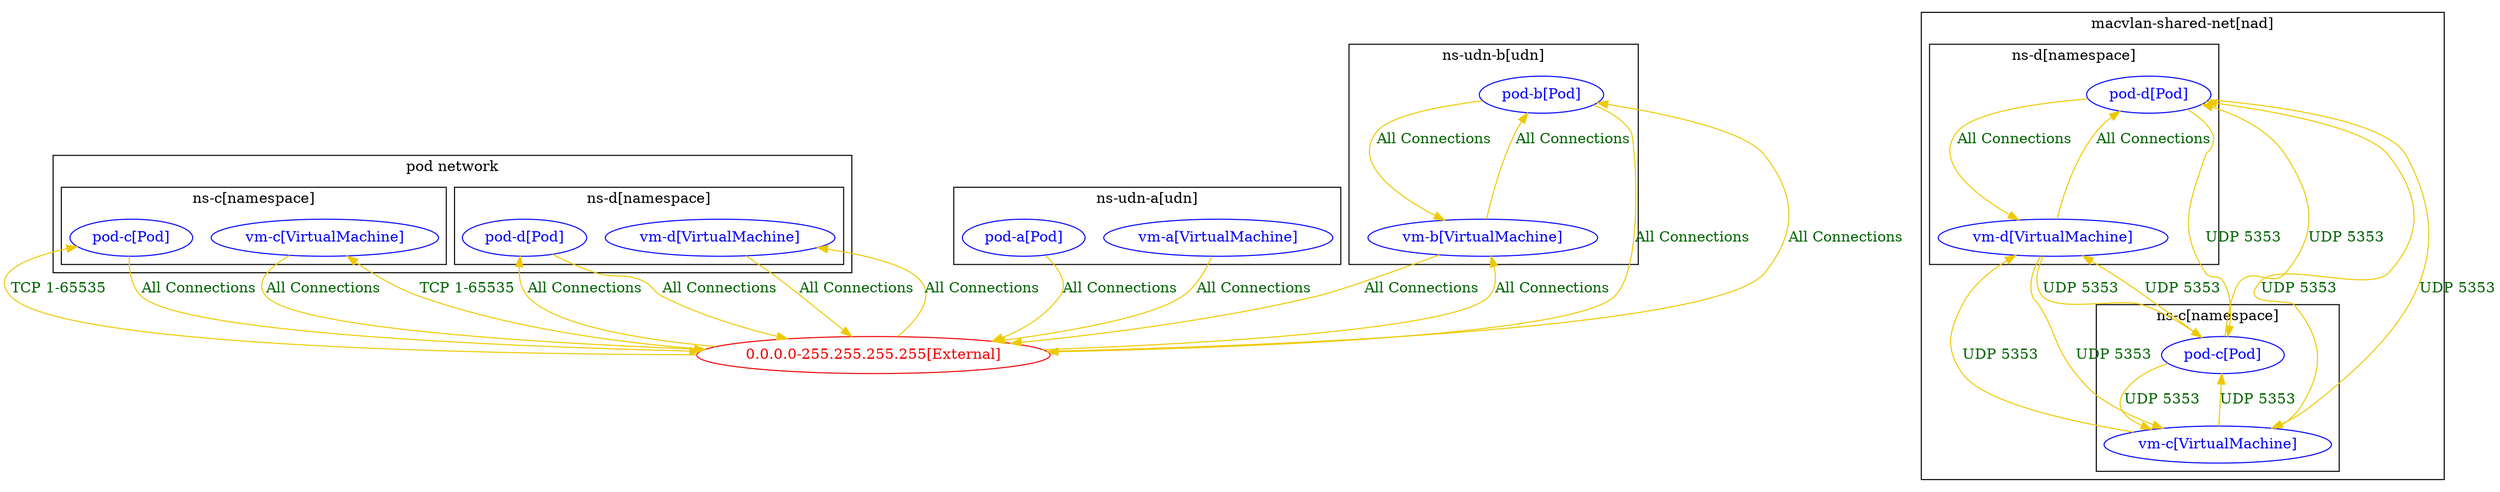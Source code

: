 digraph {
	subgraph "cluster_pod_network" {
	label="pod network"
	subgraph "cluster_ns_c[namespace]" {
		color="black"
		fontcolor="black"
		"ns-c/pod-c[Pod]" [label="pod-c[Pod]" color="blue" fontcolor="blue"]
		"ns-c/vm-c[VirtualMachine]" [label="vm-c[VirtualMachine]" color="blue" fontcolor="blue"]
		label="ns-c[namespace]"
	}
	subgraph "cluster_ns_d[namespace]" {
		color="black"
		fontcolor="black"
		"ns-d/pod-d[Pod]" [label="pod-d[Pod]" color="blue" fontcolor="blue"]
		"ns-d/vm-d[VirtualMachine]" [label="vm-d[VirtualMachine]" color="blue" fontcolor="blue"]
		label="ns-d[namespace]"
	}
	}
	subgraph "cluster_ns_udn_a[udn]" {
		color="black"
		fontcolor="black"
		"ns-udn-a/pod-a[Pod]" [label="pod-a[Pod]" color="blue" fontcolor="blue"]
		"ns-udn-a/vm-a[VirtualMachine]" [label="vm-a[VirtualMachine]" color="blue" fontcolor="blue"]
		label="ns-udn-a[udn]"
	}
	subgraph "cluster_ns_udn_b[udn]" {
		color="black"
		fontcolor="black"
		"ns-udn-b/pod-b[Pod]" [label="pod-b[Pod]" color="blue" fontcolor="blue"]
		"ns-udn-b/vm-b[VirtualMachine]" [label="vm-b[VirtualMachine]" color="blue" fontcolor="blue"]
		label="ns-udn-b[udn]"
	}
	subgraph "cluster_macvlan-shared-net" {
	label="macvlan-shared-net[nad]"
	subgraph "cluster_ns_c[namespace]" {
		color="black"
		fontcolor="black"
		"ns-c/pod-c[Pod]macvlan-shared-net" [label="pod-c[Pod]" color="blue" fontcolor="blue"]
		"ns-c/vm-c[VirtualMachine]macvlan-shared-net" [label="vm-c[VirtualMachine]" color="blue" fontcolor="blue"]
		label="ns-c[namespace]"
	}
	subgraph "cluster_ns_d[namespace]" {
		color="black"
		fontcolor="black"
		"ns-d/pod-d[Pod]macvlan-shared-net" [label="pod-d[Pod]" color="blue" fontcolor="blue"]
		"ns-d/vm-d[VirtualMachine]macvlan-shared-net" [label="vm-d[VirtualMachine]" color="blue" fontcolor="blue"]
		label="ns-d[namespace]"
	}
	}
	"0.0.0.0-255.255.255.255[External]" [label="0.0.0.0-255.255.255.255[External]" color="red2" fontcolor="red2"]
	"0.0.0.0-255.255.255.255[External]" -> "ns-c/pod-c[Pod]" [label="TCP 1-65535" color="gold2" fontcolor="darkgreen" weight=0.5]
	"0.0.0.0-255.255.255.255[External]" -> "ns-c/vm-c[VirtualMachine]" [label="TCP 1-65535" color="gold2" fontcolor="darkgreen" weight=0.5]
	"0.0.0.0-255.255.255.255[External]" -> "ns-d/pod-d[Pod]" [label="All Connections" color="gold2" fontcolor="darkgreen" weight=0.5]
	"0.0.0.0-255.255.255.255[External]" -> "ns-d/vm-d[VirtualMachine]" [label="All Connections" color="gold2" fontcolor="darkgreen" weight=0.5]
	"0.0.0.0-255.255.255.255[External]" -> "ns-udn-b/pod-b[Pod]" [label="All Connections" color="gold2" fontcolor="darkgreen" weight=0.5]
	"0.0.0.0-255.255.255.255[External]" -> "ns-udn-b/vm-b[VirtualMachine]" [label="All Connections" color="gold2" fontcolor="darkgreen" weight=0.5]
	"ns-c/pod-c[Pod]" -> "0.0.0.0-255.255.255.255[External]" [label="All Connections" color="gold2" fontcolor="darkgreen" weight=1]
	"ns-c/pod-c[Pod]macvlan-shared-net" -> "ns-c/vm-c[VirtualMachine]macvlan-shared-net" [label="UDP 5353" color="gold2" fontcolor="darkgreen" weight=0.5]
	"ns-c/pod-c[Pod]macvlan-shared-net" -> "ns-d/pod-d[Pod]macvlan-shared-net" [label="UDP 5353" color="gold2" fontcolor="darkgreen" weight=0.5]
	"ns-c/pod-c[Pod]macvlan-shared-net" -> "ns-d/vm-d[VirtualMachine]macvlan-shared-net" [label="UDP 5353" color="gold2" fontcolor="darkgreen" weight=0.5]
	"ns-c/vm-c[VirtualMachine]" -> "0.0.0.0-255.255.255.255[External]" [label="All Connections" color="gold2" fontcolor="darkgreen" weight=1]
	"ns-c/vm-c[VirtualMachine]macvlan-shared-net" -> "ns-c/pod-c[Pod]macvlan-shared-net" [label="UDP 5353" color="gold2" fontcolor="darkgreen" weight=1]
	"ns-c/vm-c[VirtualMachine]macvlan-shared-net" -> "ns-d/pod-d[Pod]macvlan-shared-net" [label="UDP 5353" color="gold2" fontcolor="darkgreen" weight=0.5]
	"ns-c/vm-c[VirtualMachine]macvlan-shared-net" -> "ns-d/vm-d[VirtualMachine]macvlan-shared-net" [label="UDP 5353" color="gold2" fontcolor="darkgreen" weight=0.5]
	"ns-d/pod-d[Pod]" -> "0.0.0.0-255.255.255.255[External]" [label="All Connections" color="gold2" fontcolor="darkgreen" weight=1]
	"ns-d/pod-d[Pod]macvlan-shared-net" -> "ns-c/pod-c[Pod]macvlan-shared-net" [label="UDP 5353" color="gold2" fontcolor="darkgreen" weight=1]
	"ns-d/pod-d[Pod]macvlan-shared-net" -> "ns-c/vm-c[VirtualMachine]macvlan-shared-net" [label="UDP 5353" color="gold2" fontcolor="darkgreen" weight=1]
	"ns-d/pod-d[Pod]macvlan-shared-net" -> "ns-d/vm-d[VirtualMachine]macvlan-shared-net" [label="All Connections" color="gold2" fontcolor="darkgreen" weight=0.5]
	"ns-d/vm-d[VirtualMachine]" -> "0.0.0.0-255.255.255.255[External]" [label="All Connections" color="gold2" fontcolor="darkgreen" weight=1]
	"ns-d/vm-d[VirtualMachine]macvlan-shared-net" -> "ns-c/pod-c[Pod]macvlan-shared-net" [label="UDP 5353" color="gold2" fontcolor="darkgreen" weight=1]
	"ns-d/vm-d[VirtualMachine]macvlan-shared-net" -> "ns-c/vm-c[VirtualMachine]macvlan-shared-net" [label="UDP 5353" color="gold2" fontcolor="darkgreen" weight=1]
	"ns-d/vm-d[VirtualMachine]macvlan-shared-net" -> "ns-d/pod-d[Pod]macvlan-shared-net" [label="All Connections" color="gold2" fontcolor="darkgreen" weight=1]
	"ns-udn-a/pod-a[Pod]" -> "0.0.0.0-255.255.255.255[External]" [label="All Connections" color="gold2" fontcolor="darkgreen" weight=1]
	"ns-udn-a/vm-a[VirtualMachine]" -> "0.0.0.0-255.255.255.255[External]" [label="All Connections" color="gold2" fontcolor="darkgreen" weight=1]
	"ns-udn-b/pod-b[Pod]" -> "0.0.0.0-255.255.255.255[External]" [label="All Connections" color="gold2" fontcolor="darkgreen" weight=1]
	"ns-udn-b/pod-b[Pod]" -> "ns-udn-b/vm-b[VirtualMachine]" [label="All Connections" color="gold2" fontcolor="darkgreen" weight=0.5]
	"ns-udn-b/vm-b[VirtualMachine]" -> "0.0.0.0-255.255.255.255[External]" [label="All Connections" color="gold2" fontcolor="darkgreen" weight=1]
	"ns-udn-b/vm-b[VirtualMachine]" -> "ns-udn-b/pod-b[Pod]" [label="All Connections" color="gold2" fontcolor="darkgreen" weight=1]
}